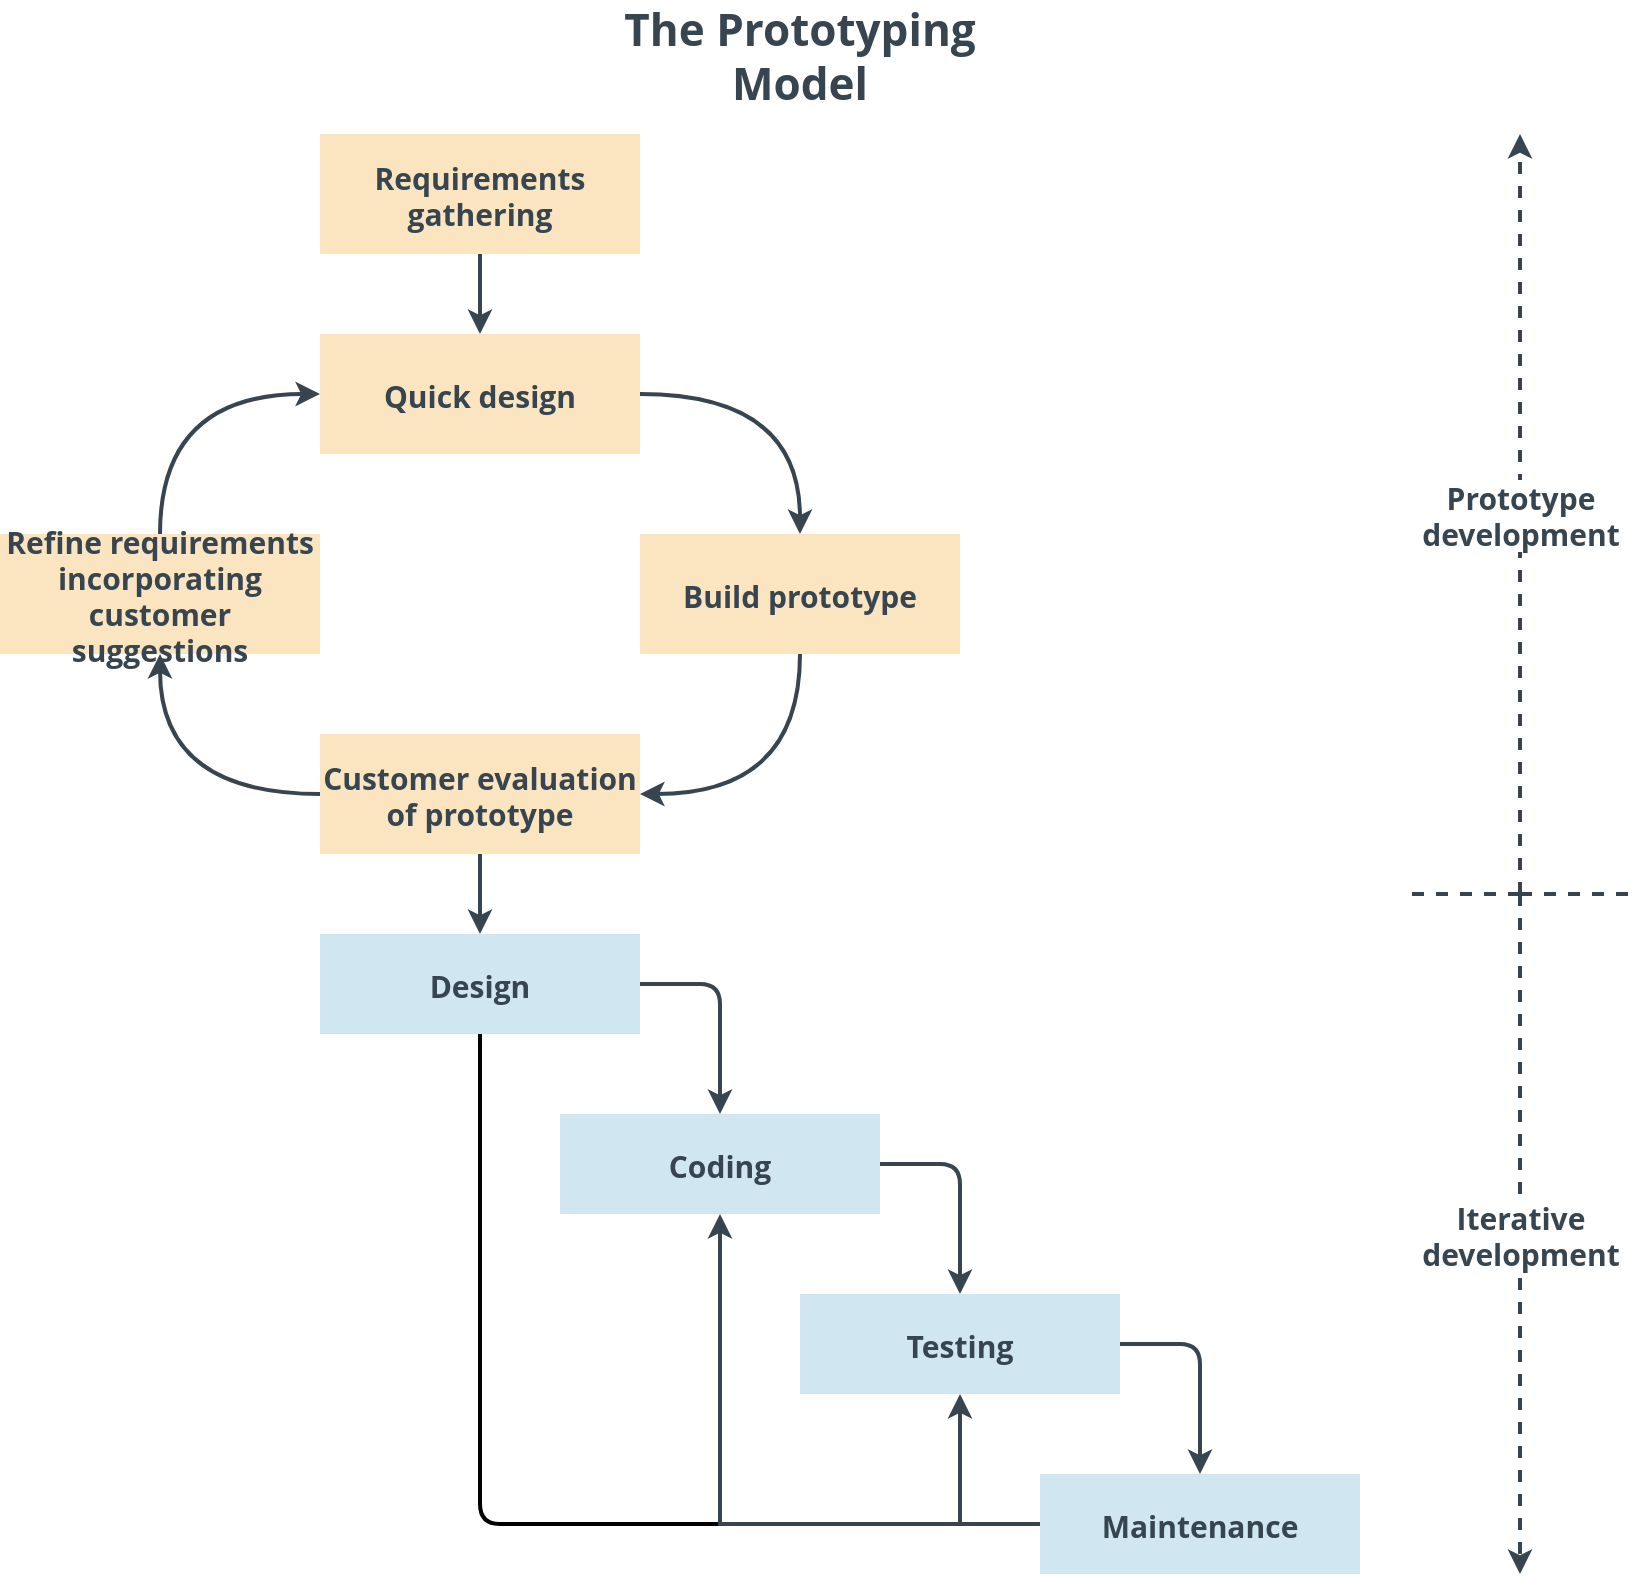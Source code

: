 <mxfile version="16.5.6" type="google"><diagram id="xD04i-uwhI7QY8KJG98_" name="Page-1"><mxGraphModel dx="2605" dy="978" grid="1" gridSize="10" guides="1" tooltips="1" connect="1" arrows="1" fold="1" page="1" pageScale="1" pageWidth="827" pageHeight="1169" math="0" shadow="0"><root><mxCell id="0"/><mxCell id="1" parent="0"/><mxCell id="5hEVKjp1A5fnFV7gOLuc-1" style="edgeStyle=orthogonalEdgeStyle;orthogonalLoop=1;jettySize=auto;html=1;exitX=0.5;exitY=1;exitDx=0;exitDy=0;entryX=0.5;entryY=0;entryDx=0;entryDy=0;fontSize=15;fontColor=#36454F;curved=1;strokeWidth=2;strokeColor=#36454F;" edge="1" parent="1" source="5hEVKjp1A5fnFV7gOLuc-2" target="5hEVKjp1A5fnFV7gOLuc-3"><mxGeometry relative="1" as="geometry"/></mxCell><mxCell id="5hEVKjp1A5fnFV7gOLuc-2" value="Requirements gathering" style="rounded=0;whiteSpace=wrap;html=1;fontSize=15;glass=0;strokeWidth=1;shadow=0;sketch=0;strokeColor=none;fillColor=#FBE5C0;fontColor=#36454F;fontFamily=Open Sans;fontSource=https%3A%2F%2Ffonts.googleapis.com%2Fcss%3Ffamily%3DOpen%2BSans;fontStyle=1" vertex="1" parent="1"><mxGeometry x="120" y="100" width="160" height="60" as="geometry"/></mxCell><mxCell id="5hEVKjp1A5fnFV7gOLuc-3" value="Quick design" style="rounded=0;whiteSpace=wrap;html=1;fontSize=15;glass=0;strokeWidth=1;shadow=0;sketch=0;strokeColor=none;fillColor=#FBE5C0;fontColor=#36454F;fontFamily=Open Sans;fontSource=https%3A%2F%2Ffonts.googleapis.com%2Fcss%3Ffamily%3DOpen%2BSans;fontStyle=1" vertex="1" parent="1"><mxGeometry x="120" y="200" width="160" height="60" as="geometry"/></mxCell><mxCell id="5hEVKjp1A5fnFV7gOLuc-4" value="Refine requirements incorporating customer suggestions" style="rounded=0;whiteSpace=wrap;html=1;fontSize=15;glass=0;strokeWidth=1;shadow=0;sketch=0;strokeColor=none;fillColor=#FBE5C0;fontColor=#36454F;fontFamily=Open Sans;fontSource=https%3A%2F%2Ffonts.googleapis.com%2Fcss%3Ffamily%3DOpen%2BSans;fontStyle=1" vertex="1" parent="1"><mxGeometry x="-40" y="300" width="160" height="60" as="geometry"/></mxCell><mxCell id="5hEVKjp1A5fnFV7gOLuc-5" value="Build prototype&lt;br&gt;" style="rounded=0;whiteSpace=wrap;html=1;fontSize=15;glass=0;strokeWidth=1;shadow=0;sketch=0;strokeColor=none;fillColor=#FBE5C0;fontColor=#36454F;fontFamily=Open Sans;fontSource=https%3A%2F%2Ffonts.googleapis.com%2Fcss%3Ffamily%3DOpen%2BSans;fontStyle=1" vertex="1" parent="1"><mxGeometry x="280" y="300" width="160" height="60" as="geometry"/></mxCell><mxCell id="5hEVKjp1A5fnFV7gOLuc-6" value="Customer evaluation of prototype" style="rounded=0;whiteSpace=wrap;html=1;fontSize=15;glass=0;strokeWidth=1;shadow=0;sketch=0;strokeColor=none;fillColor=#FBE5C0;fontColor=#36454F;fontFamily=Open Sans;fontSource=https%3A%2F%2Ffonts.googleapis.com%2Fcss%3Ffamily%3DOpen%2BSans;fontStyle=1" vertex="1" parent="1"><mxGeometry x="120" y="400" width="160" height="60" as="geometry"/></mxCell><mxCell id="5hEVKjp1A5fnFV7gOLuc-7" style="edgeStyle=orthogonalEdgeStyle;orthogonalLoop=1;jettySize=auto;html=1;exitX=1;exitY=0.5;exitDx=0;exitDy=0;entryX=0.5;entryY=0;entryDx=0;entryDy=0;fontSize=15;fontColor=#36454F;strokeWidth=2;strokeColor=#36454F;curved=1;" edge="1" parent="1" source="5hEVKjp1A5fnFV7gOLuc-3" target="5hEVKjp1A5fnFV7gOLuc-5"><mxGeometry relative="1" as="geometry"><mxPoint x="400" y="220" as="sourcePoint"/><mxPoint x="439.92" y="260" as="targetPoint"/></mxGeometry></mxCell><mxCell id="5hEVKjp1A5fnFV7gOLuc-8" style="edgeStyle=orthogonalEdgeStyle;orthogonalLoop=1;jettySize=auto;html=1;exitX=0.5;exitY=1;exitDx=0;exitDy=0;entryX=1;entryY=0.5;entryDx=0;entryDy=0;fontSize=15;fontColor=#36454F;curved=1;strokeWidth=2;strokeColor=#36454F;" edge="1" parent="1" source="5hEVKjp1A5fnFV7gOLuc-5" target="5hEVKjp1A5fnFV7gOLuc-6"><mxGeometry relative="1" as="geometry"><mxPoint x="480" y="280" as="sourcePoint"/><mxPoint x="519.92" y="320" as="targetPoint"/></mxGeometry></mxCell><mxCell id="5hEVKjp1A5fnFV7gOLuc-9" style="edgeStyle=orthogonalEdgeStyle;orthogonalLoop=1;jettySize=auto;html=1;exitX=0.5;exitY=1;exitDx=0;exitDy=0;entryX=0.5;entryY=0;entryDx=0;entryDy=0;fontSize=15;fontColor=#36454F;curved=1;strokeWidth=2;strokeColor=#36454F;" edge="1" parent="1" source="5hEVKjp1A5fnFV7gOLuc-6" target="5hEVKjp1A5fnFV7gOLuc-11"><mxGeometry relative="1" as="geometry"><mxPoint x="560" y="340" as="sourcePoint"/><mxPoint x="599.92" y="380" as="targetPoint"/></mxGeometry></mxCell><mxCell id="5hEVKjp1A5fnFV7gOLuc-10" value="The Prototyping Model" style="rounded=0;whiteSpace=wrap;html=1;fontSize=22;glass=0;strokeWidth=1;shadow=0;sketch=0;strokeColor=none;fillColor=none;fontColor=#36454F;fontFamily=Open Sans;fontSource=https%3A%2F%2Ffonts.googleapis.com%2Fcss%3Ffamily%3DOpen%2BSans;fontStyle=1" vertex="1" parent="1"><mxGeometry x="240" y="40" width="240" height="40" as="geometry"/></mxCell><mxCell id="5hEVKjp1A5fnFV7gOLuc-11" value="Design" style="rounded=0;whiteSpace=wrap;html=1;fontSize=15;glass=0;strokeWidth=1;shadow=0;sketch=0;strokeColor=none;fillColor=#D0E6F0;fontColor=#36454F;fontFamily=Open Sans;fontSource=https%3A%2F%2Ffonts.googleapis.com%2Fcss%3Ffamily%3DOpen%2BSans;fontStyle=1" vertex="1" parent="1"><mxGeometry x="120" y="500" width="160" height="50" as="geometry"/></mxCell><mxCell id="5hEVKjp1A5fnFV7gOLuc-12" value="Coding" style="rounded=0;whiteSpace=wrap;html=1;fontSize=15;glass=0;strokeWidth=1;shadow=0;sketch=0;strokeColor=none;fillColor=#D0E6F0;fontColor=#36454F;fontFamily=Open Sans;fontSource=https%3A%2F%2Ffonts.googleapis.com%2Fcss%3Ffamily%3DOpen%2BSans;fontStyle=1" vertex="1" parent="1"><mxGeometry x="240" y="590" width="160" height="50" as="geometry"/></mxCell><mxCell id="5hEVKjp1A5fnFV7gOLuc-13" value="Testing" style="rounded=0;whiteSpace=wrap;html=1;fontSize=15;glass=0;strokeWidth=1;shadow=0;sketch=0;strokeColor=none;fillColor=#D0E6F0;fontColor=#36454F;fontFamily=Open Sans;fontSource=https%3A%2F%2Ffonts.googleapis.com%2Fcss%3Ffamily%3DOpen%2BSans;fontStyle=1" vertex="1" parent="1"><mxGeometry x="360" y="680" width="160" height="50" as="geometry"/></mxCell><mxCell id="5hEVKjp1A5fnFV7gOLuc-14" value="Maintenance" style="rounded=0;whiteSpace=wrap;html=1;fontSize=15;glass=0;strokeWidth=1;shadow=0;sketch=0;strokeColor=none;fillColor=#D0E6F0;fontColor=#36454F;fontFamily=Open Sans;fontSource=https%3A%2F%2Ffonts.googleapis.com%2Fcss%3Ffamily%3DOpen%2BSans;fontStyle=1" vertex="1" parent="1"><mxGeometry x="480" y="770" width="160" height="50" as="geometry"/></mxCell><mxCell id="5hEVKjp1A5fnFV7gOLuc-16" style="edgeStyle=orthogonalEdgeStyle;orthogonalLoop=1;jettySize=auto;html=1;exitX=0;exitY=0.5;exitDx=0;exitDy=0;entryX=0.5;entryY=1;entryDx=0;entryDy=0;fontSize=15;fontColor=#36454F;curved=1;strokeWidth=2;strokeColor=#36454F;" edge="1" parent="1" source="5hEVKjp1A5fnFV7gOLuc-6" target="5hEVKjp1A5fnFV7gOLuc-4"><mxGeometry relative="1" as="geometry"><mxPoint x="390" y="370" as="sourcePoint"/><mxPoint x="330" y="430" as="targetPoint"/></mxGeometry></mxCell><mxCell id="5hEVKjp1A5fnFV7gOLuc-17" style="edgeStyle=orthogonalEdgeStyle;orthogonalLoop=1;jettySize=auto;html=1;exitX=0.5;exitY=0;exitDx=0;exitDy=0;entryX=0;entryY=0.5;entryDx=0;entryDy=0;fontSize=15;fontColor=#36454F;curved=1;strokeWidth=2;strokeColor=#36454F;" edge="1" parent="1" source="5hEVKjp1A5fnFV7gOLuc-4" target="5hEVKjp1A5fnFV7gOLuc-3"><mxGeometry relative="1" as="geometry"><mxPoint x="90" y="430" as="sourcePoint"/><mxPoint x="30" y="370" as="targetPoint"/></mxGeometry></mxCell><mxCell id="5hEVKjp1A5fnFV7gOLuc-18" style="edgeStyle=orthogonalEdgeStyle;orthogonalLoop=1;jettySize=auto;html=1;exitX=0.5;exitY=1;exitDx=0;exitDy=0;entryX=0;entryY=0.5;entryDx=0;entryDy=0;fontSize=15;fontColor=#36454F;strokeWidth=2;strokeColor=default;rounded=1;endArrow=none;endFill=0;" edge="1" parent="1" source="5hEVKjp1A5fnFV7gOLuc-11" target="5hEVKjp1A5fnFV7gOLuc-14"><mxGeometry relative="1" as="geometry"><mxPoint x="210" y="480" as="sourcePoint"/><mxPoint x="210" y="520" as="targetPoint"/><Array as="points"><mxPoint x="200" y="795"/></Array></mxGeometry></mxCell><mxCell id="5hEVKjp1A5fnFV7gOLuc-19" style="edgeStyle=orthogonalEdgeStyle;orthogonalLoop=1;jettySize=auto;html=1;exitX=1;exitY=0.5;exitDx=0;exitDy=0;entryX=0.5;entryY=0;entryDx=0;entryDy=0;fontSize=15;fontColor=#36454F;strokeWidth=2;strokeColor=#36454F;rounded=1;" edge="1" parent="1" source="5hEVKjp1A5fnFV7gOLuc-11" target="5hEVKjp1A5fnFV7gOLuc-12"><mxGeometry relative="1" as="geometry"><mxPoint x="210" y="480" as="sourcePoint"/><mxPoint x="210" y="520" as="targetPoint"/></mxGeometry></mxCell><mxCell id="5hEVKjp1A5fnFV7gOLuc-20" style="edgeStyle=orthogonalEdgeStyle;orthogonalLoop=1;jettySize=auto;html=1;exitX=1;exitY=0.5;exitDx=0;exitDy=0;entryX=0.5;entryY=0;entryDx=0;entryDy=0;fontSize=15;fontColor=#36454F;strokeWidth=2;strokeColor=#36454F;rounded=1;" edge="1" parent="1" source="5hEVKjp1A5fnFV7gOLuc-12" target="5hEVKjp1A5fnFV7gOLuc-13"><mxGeometry relative="1" as="geometry"><mxPoint x="374" y="620" as="sourcePoint"/><mxPoint x="413.92" y="677" as="targetPoint"/></mxGeometry></mxCell><mxCell id="5hEVKjp1A5fnFV7gOLuc-21" style="edgeStyle=orthogonalEdgeStyle;orthogonalLoop=1;jettySize=auto;html=1;exitX=1;exitY=0.5;exitDx=0;exitDy=0;fontSize=15;fontColor=#36454F;strokeWidth=2;strokeColor=#36454F;rounded=1;entryX=0.5;entryY=0;entryDx=0;entryDy=0;" edge="1" parent="1" source="5hEVKjp1A5fnFV7gOLuc-13" target="5hEVKjp1A5fnFV7gOLuc-14"><mxGeometry relative="1" as="geometry"><mxPoint x="480" y="693" as="sourcePoint"/><mxPoint x="520" y="750" as="targetPoint"/></mxGeometry></mxCell><mxCell id="5hEVKjp1A5fnFV7gOLuc-22" style="edgeStyle=orthogonalEdgeStyle;orthogonalLoop=1;jettySize=auto;html=1;exitX=0;exitY=0.5;exitDx=0;exitDy=0;entryX=0.5;entryY=1;entryDx=0;entryDy=0;fontSize=15;fontColor=#36454F;strokeWidth=2;strokeColor=#36454F;rounded=0;" edge="1" parent="1" source="5hEVKjp1A5fnFV7gOLuc-14" target="5hEVKjp1A5fnFV7gOLuc-13"><mxGeometry relative="1" as="geometry"><mxPoint x="490" y="703" as="sourcePoint"/><mxPoint x="529.92" y="760" as="targetPoint"/></mxGeometry></mxCell><mxCell id="5hEVKjp1A5fnFV7gOLuc-23" style="edgeStyle=orthogonalEdgeStyle;orthogonalLoop=1;jettySize=auto;html=1;exitX=0;exitY=0.5;exitDx=0;exitDy=0;entryX=0.5;entryY=1;entryDx=0;entryDy=0;fontSize=15;fontColor=#36454F;strokeWidth=2;strokeColor=#36454F;rounded=0;" edge="1" parent="1" source="5hEVKjp1A5fnFV7gOLuc-14" target="5hEVKjp1A5fnFV7gOLuc-12"><mxGeometry relative="1" as="geometry"><mxPoint x="330" y="780" as="sourcePoint"/><mxPoint x="291.04" y="723" as="targetPoint"/></mxGeometry></mxCell><mxCell id="5hEVKjp1A5fnFV7gOLuc-25" value="Iterative&lt;br&gt;development" style="edgeStyle=orthogonalEdgeStyle;orthogonalLoop=1;jettySize=auto;html=1;entryX=0.5;entryY=0;entryDx=0;entryDy=0;fontSize=15;fontColor=#36454F;strokeWidth=2;strokeColor=#36454F;rounded=1;dashed=1;fontFamily=Open Sans;fontSource=https%3A%2F%2Ffonts.googleapis.com%2Fcss%3Ffamily%3DOpen%2BSans;fontStyle=1" edge="1" parent="1"><mxGeometry relative="1" as="geometry"><mxPoint x="720" y="480" as="sourcePoint"/><mxPoint x="720" y="820" as="targetPoint"/></mxGeometry></mxCell><mxCell id="5hEVKjp1A5fnFV7gOLuc-26" value="Prototype&lt;br&gt;development" style="edgeStyle=orthogonalEdgeStyle;orthogonalLoop=1;jettySize=auto;html=1;fontSize=15;fontColor=#36454F;strokeWidth=2;strokeColor=#36454F;rounded=1;dashed=1;fontFamily=Open Sans;fontSource=https%3A%2F%2Ffonts.googleapis.com%2Fcss%3Ffamily%3DOpen%2BSans;fontStyle=1;spacing=2;spacingBottom=0;spacingTop=0;" edge="1" parent="1"><mxGeometry relative="1" as="geometry"><mxPoint x="720" y="480" as="sourcePoint"/><mxPoint x="720" y="100" as="targetPoint"/></mxGeometry></mxCell><mxCell id="5hEVKjp1A5fnFV7gOLuc-27" value="" style="edgeStyle=orthogonalEdgeStyle;orthogonalLoop=1;jettySize=auto;html=1;fontSize=15;fontColor=#36454F;strokeWidth=2;strokeColor=#36454F;rounded=1;dashed=1;endArrow=none;endFill=0;" edge="1" parent="1"><mxGeometry relative="1" as="geometry"><mxPoint x="720" y="480" as="sourcePoint"/><mxPoint x="660" y="480" as="targetPoint"/></mxGeometry></mxCell><mxCell id="5hEVKjp1A5fnFV7gOLuc-28" value="" style="edgeStyle=orthogonalEdgeStyle;orthogonalLoop=1;jettySize=auto;html=1;fontSize=15;fontColor=#36454F;strokeWidth=2;strokeColor=#36454F;rounded=1;dashed=1;endArrow=none;endFill=0;" edge="1" parent="1"><mxGeometry relative="1" as="geometry"><mxPoint x="720" y="480" as="sourcePoint"/><mxPoint x="780" y="480" as="targetPoint"/></mxGeometry></mxCell></root></mxGraphModel></diagram></mxfile>